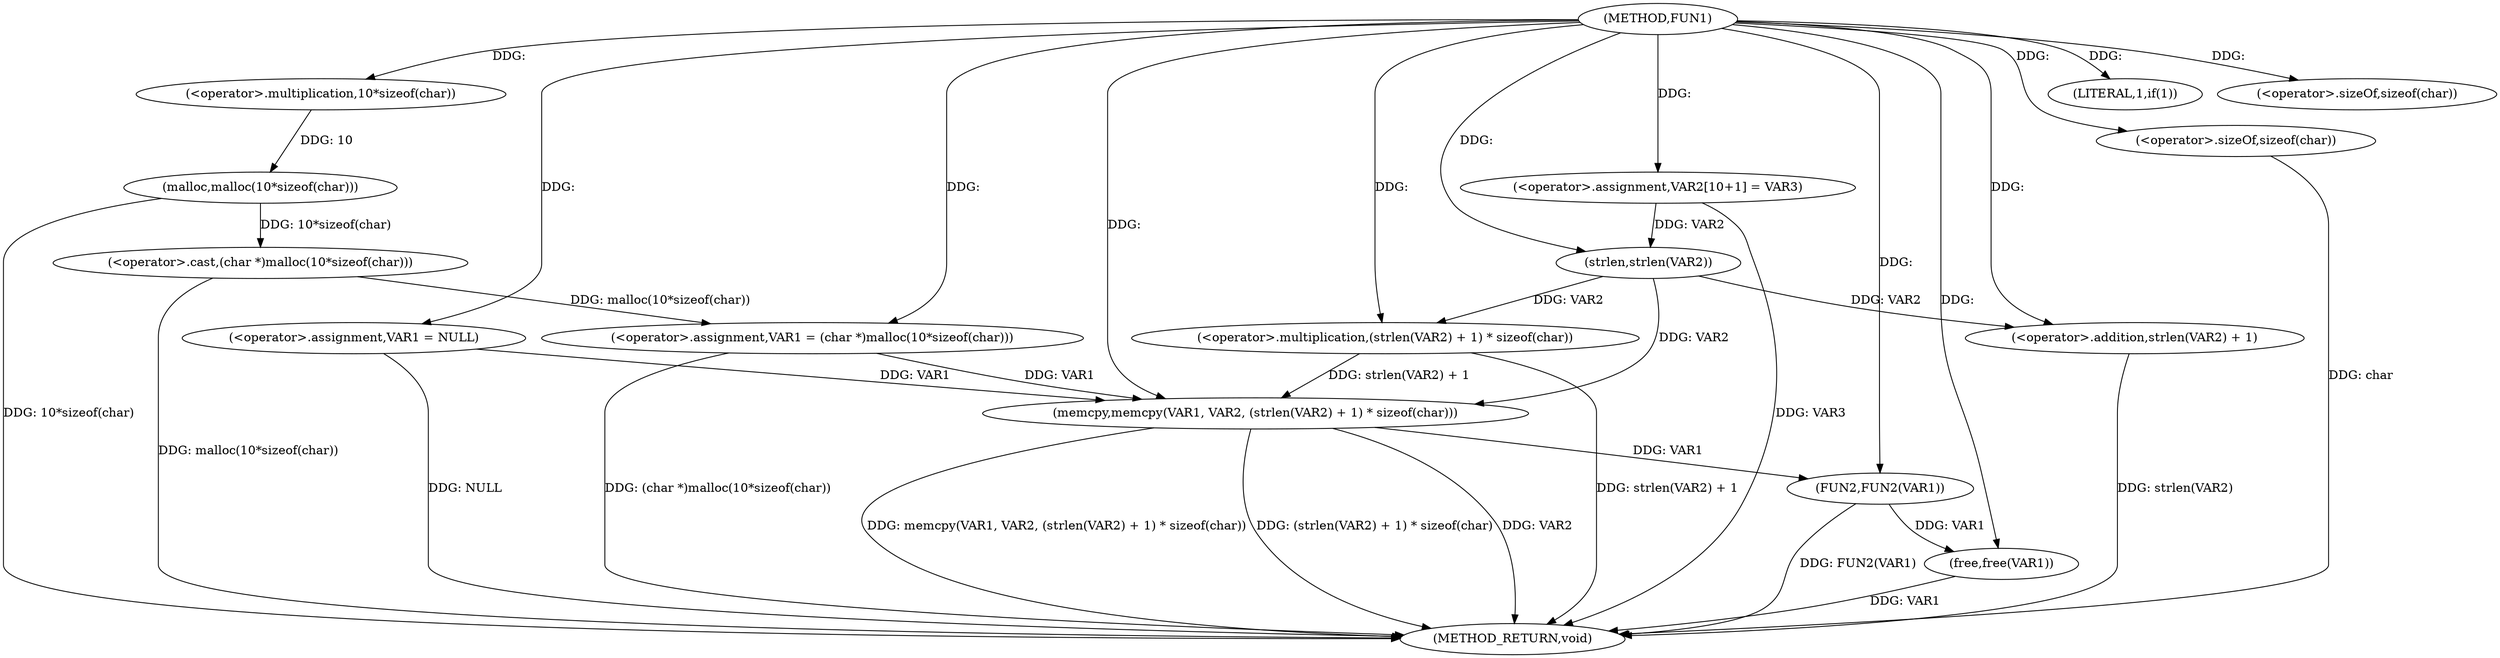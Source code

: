 digraph FUN1 {  
"1000100" [label = "(METHOD,FUN1)" ]
"1000137" [label = "(METHOD_RETURN,void)" ]
"1000103" [label = "(<operator>.assignment,VAR1 = NULL)" ]
"1000107" [label = "(LITERAL,1,if(1))" ]
"1000109" [label = "(<operator>.assignment,VAR1 = (char *)malloc(10*sizeof(char)))" ]
"1000111" [label = "(<operator>.cast,(char *)malloc(10*sizeof(char)))" ]
"1000113" [label = "(malloc,malloc(10*sizeof(char)))" ]
"1000114" [label = "(<operator>.multiplication,10*sizeof(char))" ]
"1000116" [label = "(<operator>.sizeOf,sizeof(char))" ]
"1000120" [label = "(<operator>.assignment,VAR2[10+1] = VAR3)" ]
"1000123" [label = "(memcpy,memcpy(VAR1, VAR2, (strlen(VAR2) + 1) * sizeof(char)))" ]
"1000126" [label = "(<operator>.multiplication,(strlen(VAR2) + 1) * sizeof(char))" ]
"1000127" [label = "(<operator>.addition,strlen(VAR2) + 1)" ]
"1000128" [label = "(strlen,strlen(VAR2))" ]
"1000131" [label = "(<operator>.sizeOf,sizeof(char))" ]
"1000133" [label = "(FUN2,FUN2(VAR1))" ]
"1000135" [label = "(free,free(VAR1))" ]
  "1000123" -> "1000137"  [ label = "DDG: (strlen(VAR2) + 1) * sizeof(char)"] 
  "1000123" -> "1000137"  [ label = "DDG: VAR2"] 
  "1000103" -> "1000137"  [ label = "DDG: NULL"] 
  "1000113" -> "1000137"  [ label = "DDG: 10*sizeof(char)"] 
  "1000126" -> "1000137"  [ label = "DDG: strlen(VAR2) + 1"] 
  "1000133" -> "1000137"  [ label = "DDG: FUN2(VAR1)"] 
  "1000127" -> "1000137"  [ label = "DDG: strlen(VAR2)"] 
  "1000109" -> "1000137"  [ label = "DDG: (char *)malloc(10*sizeof(char))"] 
  "1000123" -> "1000137"  [ label = "DDG: memcpy(VAR1, VAR2, (strlen(VAR2) + 1) * sizeof(char))"] 
  "1000131" -> "1000137"  [ label = "DDG: char"] 
  "1000111" -> "1000137"  [ label = "DDG: malloc(10*sizeof(char))"] 
  "1000135" -> "1000137"  [ label = "DDG: VAR1"] 
  "1000120" -> "1000137"  [ label = "DDG: VAR3"] 
  "1000100" -> "1000103"  [ label = "DDG: "] 
  "1000100" -> "1000107"  [ label = "DDG: "] 
  "1000111" -> "1000109"  [ label = "DDG: malloc(10*sizeof(char))"] 
  "1000100" -> "1000109"  [ label = "DDG: "] 
  "1000113" -> "1000111"  [ label = "DDG: 10*sizeof(char)"] 
  "1000114" -> "1000113"  [ label = "DDG: 10"] 
  "1000100" -> "1000114"  [ label = "DDG: "] 
  "1000100" -> "1000116"  [ label = "DDG: "] 
  "1000100" -> "1000120"  [ label = "DDG: "] 
  "1000103" -> "1000123"  [ label = "DDG: VAR1"] 
  "1000109" -> "1000123"  [ label = "DDG: VAR1"] 
  "1000100" -> "1000123"  [ label = "DDG: "] 
  "1000128" -> "1000123"  [ label = "DDG: VAR2"] 
  "1000126" -> "1000123"  [ label = "DDG: strlen(VAR2) + 1"] 
  "1000128" -> "1000126"  [ label = "DDG: VAR2"] 
  "1000100" -> "1000126"  [ label = "DDG: "] 
  "1000128" -> "1000127"  [ label = "DDG: VAR2"] 
  "1000120" -> "1000128"  [ label = "DDG: VAR2"] 
  "1000100" -> "1000128"  [ label = "DDG: "] 
  "1000100" -> "1000127"  [ label = "DDG: "] 
  "1000100" -> "1000131"  [ label = "DDG: "] 
  "1000123" -> "1000133"  [ label = "DDG: VAR1"] 
  "1000100" -> "1000133"  [ label = "DDG: "] 
  "1000133" -> "1000135"  [ label = "DDG: VAR1"] 
  "1000100" -> "1000135"  [ label = "DDG: "] 
}
